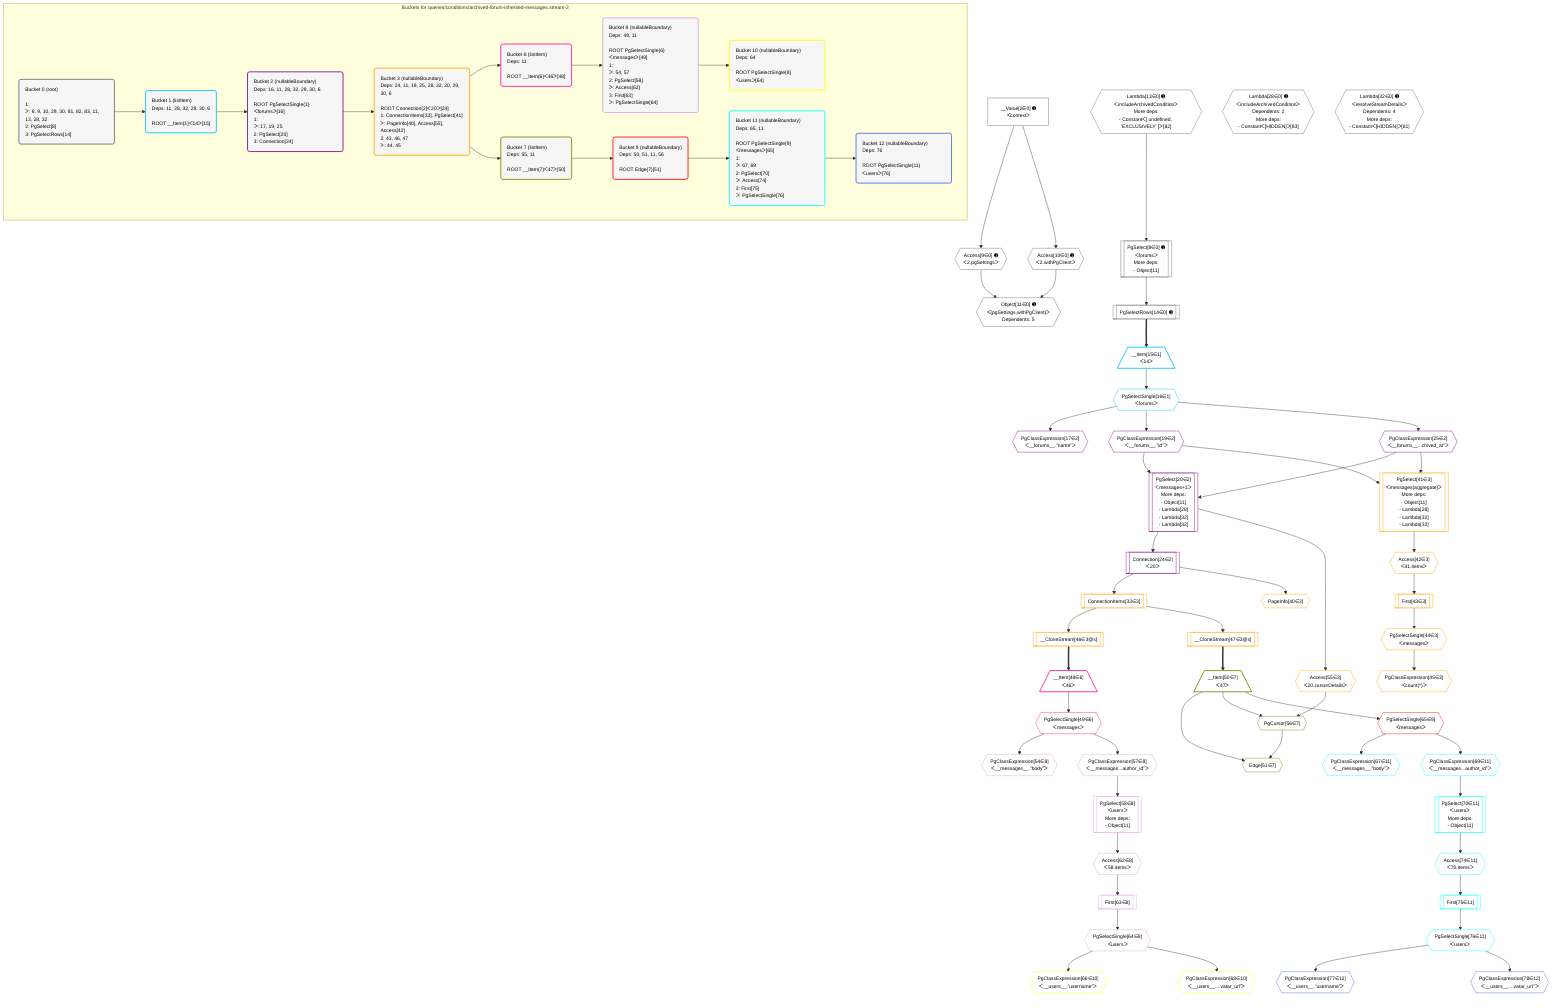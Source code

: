 %%{init: {'themeVariables': { 'fontSize': '12px'}}}%%
graph TD
    classDef path fill:#eee,stroke:#000,color:#000
    classDef plan fill:#fff,stroke-width:1px,color:#000
    classDef itemplan fill:#fff,stroke-width:2px,color:#000
    classDef unbatchedplan fill:#dff,stroke-width:1px,color:#000
    classDef sideeffectplan fill:#fcc,stroke-width:2px,color:#000
    classDef bucket fill:#f6f6f6,color:#000,stroke-width:2px,text-align:left

    subgraph "Buckets for queries/conditions/archived-forum-inherited-messages.stream-2"
    Bucket0("Bucket 0 (root)<br /><br />1: <br />ᐳ: 6, 9, 10, 29, 30, 81, 82, 83, 11, 13, 28, 32<br />2: PgSelect[8]<br />3: PgSelectRows[14]"):::bucket
    Bucket1("Bucket 1 (listItem)<br />Deps: 11, 28, 32, 29, 30, 6<br /><br />ROOT __Item{1}ᐸ14ᐳ[15]"):::bucket
    Bucket2("Bucket 2 (nullableBoundary)<br />Deps: 16, 11, 28, 32, 29, 30, 6<br /><br />ROOT PgSelectSingle{1}ᐸforumsᐳ[16]<br />1: <br />ᐳ: 17, 19, 25<br />2: PgSelect[20]<br />3: Connection[24]"):::bucket
    Bucket3("Bucket 3 (nullableBoundary)<br />Deps: 24, 11, 19, 25, 28, 32, 20, 29, 30, 6<br /><br />ROOT Connection{2}ᐸ20ᐳ[24]<br />1: ConnectionItems[33], PgSelect[41]<br />ᐳ: PageInfo[40], Access[55], Access[42]<br />2: 43, 46, 47<br />ᐳ: 44, 45"):::bucket
    Bucket6("Bucket 6 (listItem)<br />Deps: 11<br /><br />ROOT __Item{6}ᐸ46ᐳ[48]"):::bucket
    Bucket7("Bucket 7 (listItem)<br />Deps: 55, 11<br /><br />ROOT __Item{7}ᐸ47ᐳ[50]"):::bucket
    Bucket8("Bucket 8 (nullableBoundary)<br />Deps: 49, 11<br /><br />ROOT PgSelectSingle{6}ᐸmessagesᐳ[49]<br />1: <br />ᐳ: 54, 57<br />2: PgSelect[58]<br />ᐳ: Access[62]<br />3: First[63]<br />ᐳ: PgSelectSingle[64]"):::bucket
    Bucket9("Bucket 9 (nullableBoundary)<br />Deps: 50, 51, 11, 56<br /><br />ROOT Edge{7}[51]"):::bucket
    Bucket10("Bucket 10 (nullableBoundary)<br />Deps: 64<br /><br />ROOT PgSelectSingle{8}ᐸusersᐳ[64]"):::bucket
    Bucket11("Bucket 11 (nullableBoundary)<br />Deps: 65, 11<br /><br />ROOT PgSelectSingle{9}ᐸmessagesᐳ[65]<br />1: <br />ᐳ: 67, 69<br />2: PgSelect[70]<br />ᐳ: Access[74]<br />3: First[75]<br />ᐳ: PgSelectSingle[76]"):::bucket
    Bucket12("Bucket 12 (nullableBoundary)<br />Deps: 76<br /><br />ROOT PgSelectSingle{11}ᐸusersᐳ[76]"):::bucket
    end
    Bucket0 --> Bucket1
    Bucket1 --> Bucket2
    Bucket2 --> Bucket3
    Bucket3 --> Bucket6 & Bucket7
    Bucket6 --> Bucket8
    Bucket7 --> Bucket9
    Bucket8 --> Bucket10
    Bucket9 --> Bucket11
    Bucket11 --> Bucket12

    %% plan dependencies
    PgSelect8[["PgSelect[8∈0] ➊<br />ᐸforumsᐳ<br />More deps:<br />- Object[11]"]]:::plan
    Lambda13{{"Lambda[13∈0] ➊<br />ᐸincludeArchivedConditionᐳ<br />More deps:<br />- Constantᐸ[ undefined, 'EXCLUSIVELY' ]ᐳ[82]"}}:::plan
    Lambda13 --> PgSelect8
    Object11{{"Object[11∈0] ➊<br />ᐸ{pgSettings,withPgClient}ᐳ<br />Dependents: 5"}}:::plan
    Access9{{"Access[9∈0] ➊<br />ᐸ2.pgSettingsᐳ"}}:::plan
    Access10{{"Access[10∈0] ➊<br />ᐸ2.withPgClientᐳ"}}:::plan
    Access9 & Access10 --> Object11
    __Value2["__Value[2∈0] ➊<br />ᐸcontextᐳ"]:::plan
    __Value2 --> Access9
    __Value2 --> Access10
    PgSelectRows14[["PgSelectRows[14∈0] ➊"]]:::plan
    PgSelect8 --> PgSelectRows14
    Lambda28{{"Lambda[28∈0] ➊<br />ᐸincludeArchivedConditionᐳ<br />Dependents: 2<br />More deps:<br />- Constantᐸ[HIDDEN]ᐳ[83]"}}:::plan
    Lambda32{{"Lambda[32∈0] ➊<br />ᐸresolveStreamDetailsᐳ<br />Dependents: 4<br />More deps:<br />- Constantᐸ[HIDDEN]ᐳ[81]"}}:::plan
    __Item15[/"__Item[15∈1]<br />ᐸ14ᐳ"\]:::itemplan
    PgSelectRows14 ==> __Item15
    PgSelectSingle16{{"PgSelectSingle[16∈1]<br />ᐸforumsᐳ"}}:::plan
    __Item15 --> PgSelectSingle16
    PgSelect20[["PgSelect[20∈2]<br />ᐸmessages+1ᐳ<br />More deps:<br />- Object[11]<br />- Lambda[28]<br />- Lambda[32]<br />- Lambda[32]"]]:::plan
    PgClassExpression19{{"PgClassExpression[19∈2]<br />ᐸ__forums__.”id”ᐳ"}}:::plan
    PgClassExpression25{{"PgClassExpression[25∈2]<br />ᐸ__forums__...chived_at”ᐳ"}}:::plan
    PgClassExpression19 & PgClassExpression25 --> PgSelect20
    PgClassExpression17{{"PgClassExpression[17∈2]<br />ᐸ__forums__.”name”ᐳ"}}:::plan
    PgSelectSingle16 --> PgClassExpression17
    PgSelectSingle16 --> PgClassExpression19
    Connection24[["Connection[24∈2]<br />ᐸ20ᐳ"]]:::plan
    PgSelect20 --> Connection24
    PgSelectSingle16 --> PgClassExpression25
    PgSelect41[["PgSelect[41∈3]<br />ᐸmessages(aggregate)ᐳ<br />More deps:<br />- Object[11]<br />- Lambda[28]<br />- Lambda[32]<br />- Lambda[32]"]]:::plan
    PgClassExpression19 & PgClassExpression25 --> PgSelect41
    ConnectionItems33[["ConnectionItems[33∈3]"]]:::plan
    Connection24 --> ConnectionItems33
    PageInfo40{{"PageInfo[40∈3]"}}:::plan
    Connection24 --> PageInfo40
    Access42{{"Access[42∈3]<br />ᐸ41.itemsᐳ"}}:::plan
    PgSelect41 --> Access42
    First43[["First[43∈3]"]]:::plan
    Access42 --> First43
    PgSelectSingle44{{"PgSelectSingle[44∈3]<br />ᐸmessagesᐳ"}}:::plan
    First43 --> PgSelectSingle44
    PgClassExpression45{{"PgClassExpression[45∈3]<br />ᐸcount(*)ᐳ"}}:::plan
    PgSelectSingle44 --> PgClassExpression45
    __CloneStream46[["__CloneStream[46∈3@s]"]]:::plan
    ConnectionItems33 --> __CloneStream46
    __CloneStream47[["__CloneStream[47∈3@s]"]]:::plan
    ConnectionItems33 --> __CloneStream47
    Access55{{"Access[55∈3]<br />ᐸ20.cursorDetailsᐳ"}}:::plan
    PgSelect20 --> Access55
    __Item48[/"__Item[48∈6]<br />ᐸ46ᐳ"\]:::itemplan
    __CloneStream46 ==> __Item48
    PgSelectSingle49{{"PgSelectSingle[49∈6]<br />ᐸmessagesᐳ"}}:::plan
    __Item48 --> PgSelectSingle49
    Edge51{{"Edge[51∈7]"}}:::plan
    __Item50[/"__Item[50∈7]<br />ᐸ47ᐳ"\]:::itemplan
    PgCursor56{{"PgCursor[56∈7]"}}:::plan
    __Item50 & PgCursor56 --> Edge51
    __Item50 & Access55 --> PgCursor56
    __CloneStream47 ==> __Item50
    PgSelect58[["PgSelect[58∈8]<br />ᐸusersᐳ<br />More deps:<br />- Object[11]"]]:::plan
    PgClassExpression57{{"PgClassExpression[57∈8]<br />ᐸ__messages...author_id”ᐳ"}}:::plan
    PgClassExpression57 --> PgSelect58
    PgClassExpression54{{"PgClassExpression[54∈8]<br />ᐸ__messages__.”body”ᐳ"}}:::plan
    PgSelectSingle49 --> PgClassExpression54
    PgSelectSingle49 --> PgClassExpression57
    Access62{{"Access[62∈8]<br />ᐸ58.itemsᐳ"}}:::plan
    PgSelect58 --> Access62
    First63[["First[63∈8]"]]:::plan
    Access62 --> First63
    PgSelectSingle64{{"PgSelectSingle[64∈8]<br />ᐸusersᐳ"}}:::plan
    First63 --> PgSelectSingle64
    PgSelectSingle65{{"PgSelectSingle[65∈9]<br />ᐸmessagesᐳ"}}:::plan
    __Item50 --> PgSelectSingle65
    PgClassExpression66{{"PgClassExpression[66∈10]<br />ᐸ__users__.”username”ᐳ"}}:::plan
    PgSelectSingle64 --> PgClassExpression66
    PgClassExpression68{{"PgClassExpression[68∈10]<br />ᐸ__users__....vatar_url”ᐳ"}}:::plan
    PgSelectSingle64 --> PgClassExpression68
    PgSelect70[["PgSelect[70∈11]<br />ᐸusersᐳ<br />More deps:<br />- Object[11]"]]:::plan
    PgClassExpression69{{"PgClassExpression[69∈11]<br />ᐸ__messages...author_id”ᐳ"}}:::plan
    PgClassExpression69 --> PgSelect70
    PgClassExpression67{{"PgClassExpression[67∈11]<br />ᐸ__messages__.”body”ᐳ"}}:::plan
    PgSelectSingle65 --> PgClassExpression67
    PgSelectSingle65 --> PgClassExpression69
    Access74{{"Access[74∈11]<br />ᐸ70.itemsᐳ"}}:::plan
    PgSelect70 --> Access74
    First75[["First[75∈11]"]]:::plan
    Access74 --> First75
    PgSelectSingle76{{"PgSelectSingle[76∈11]<br />ᐸusersᐳ"}}:::plan
    First75 --> PgSelectSingle76
    PgClassExpression77{{"PgClassExpression[77∈12]<br />ᐸ__users__.”username”ᐳ"}}:::plan
    PgSelectSingle76 --> PgClassExpression77
    PgClassExpression78{{"PgClassExpression[78∈12]<br />ᐸ__users__....vatar_url”ᐳ"}}:::plan
    PgSelectSingle76 --> PgClassExpression78

    %% define steps
    classDef bucket0 stroke:#696969
    class Bucket0,__Value2,PgSelect8,Access9,Access10,Object11,Lambda13,PgSelectRows14,Lambda28,Lambda32 bucket0
    classDef bucket1 stroke:#00bfff
    class Bucket1,__Item15,PgSelectSingle16 bucket1
    classDef bucket2 stroke:#7f007f
    class Bucket2,PgClassExpression17,PgClassExpression19,PgSelect20,Connection24,PgClassExpression25 bucket2
    classDef bucket3 stroke:#ffa500
    class Bucket3,ConnectionItems33,PageInfo40,PgSelect41,Access42,First43,PgSelectSingle44,PgClassExpression45,__CloneStream46,__CloneStream47,Access55 bucket3
    classDef bucket6 stroke:#ff1493
    class Bucket6,__Item48,PgSelectSingle49 bucket6
    classDef bucket7 stroke:#808000
    class Bucket7,__Item50,Edge51,PgCursor56 bucket7
    classDef bucket8 stroke:#dda0dd
    class Bucket8,PgClassExpression54,PgClassExpression57,PgSelect58,Access62,First63,PgSelectSingle64 bucket8
    classDef bucket9 stroke:#ff0000
    class Bucket9,PgSelectSingle65 bucket9
    classDef bucket10 stroke:#ffff00
    class Bucket10,PgClassExpression66,PgClassExpression68 bucket10
    classDef bucket11 stroke:#00ffff
    class Bucket11,PgClassExpression67,PgClassExpression69,PgSelect70,Access74,First75,PgSelectSingle76 bucket11
    classDef bucket12 stroke:#4169e1
    class Bucket12,PgClassExpression77,PgClassExpression78 bucket12